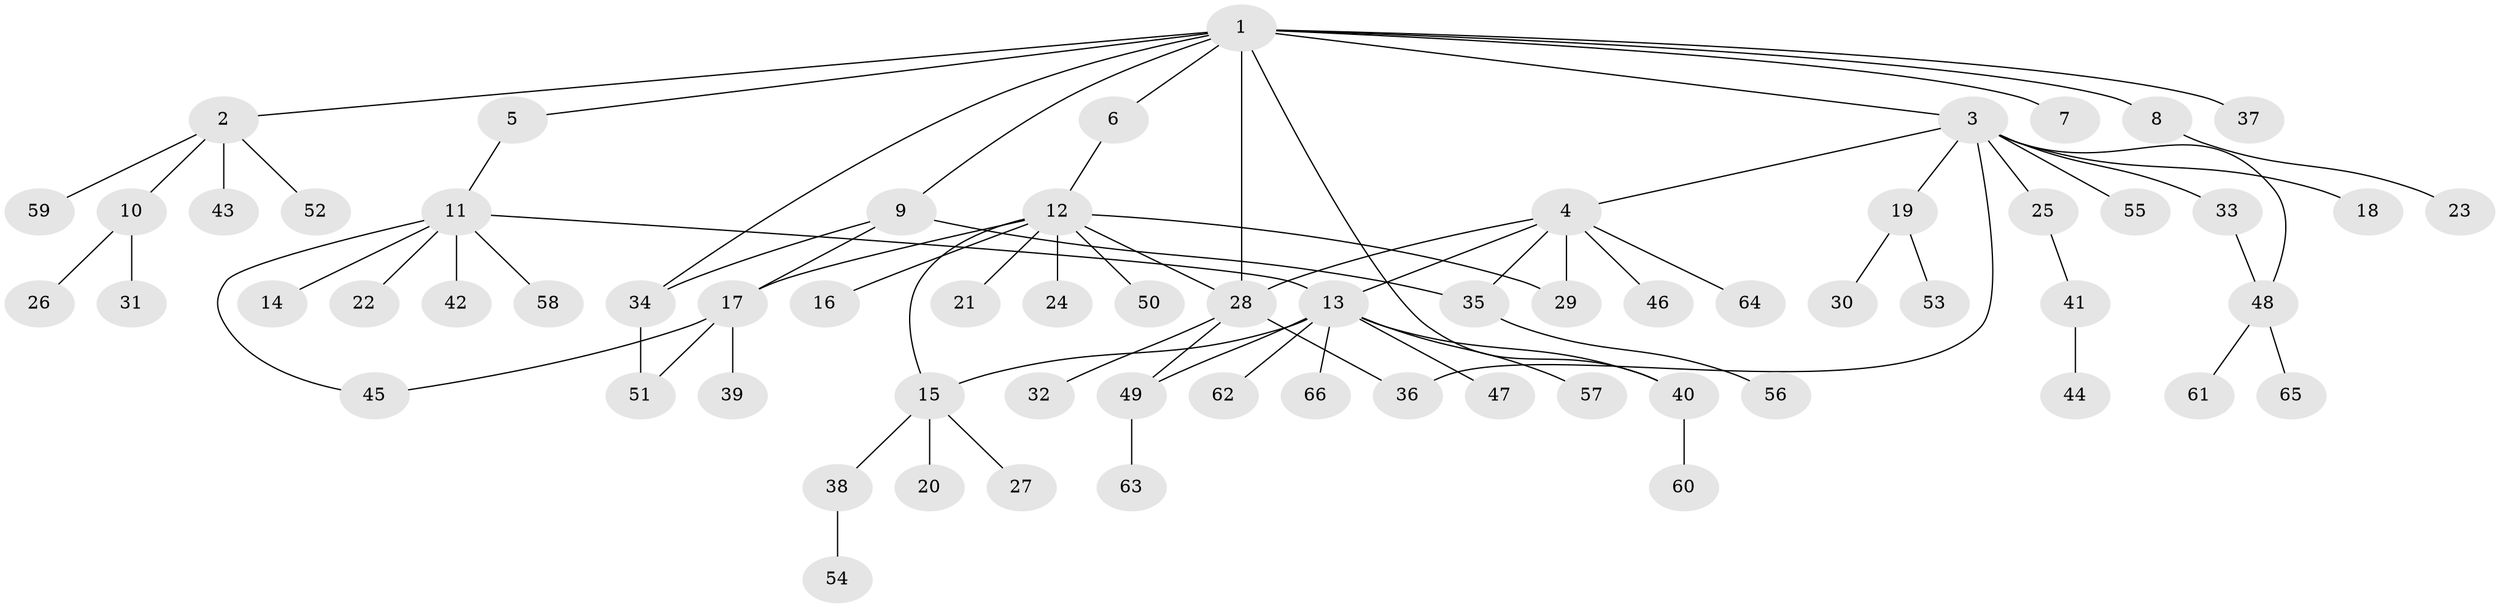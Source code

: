 // coarse degree distribution, {12: 0.02, 4: 0.06, 8: 0.04, 6: 0.04, 2: 0.22, 1: 0.54, 5: 0.02, 14: 0.02, 3: 0.04}
// Generated by graph-tools (version 1.1) at 2025/41/03/06/25 10:41:47]
// undirected, 66 vertices, 79 edges
graph export_dot {
graph [start="1"]
  node [color=gray90,style=filled];
  1;
  2;
  3;
  4;
  5;
  6;
  7;
  8;
  9;
  10;
  11;
  12;
  13;
  14;
  15;
  16;
  17;
  18;
  19;
  20;
  21;
  22;
  23;
  24;
  25;
  26;
  27;
  28;
  29;
  30;
  31;
  32;
  33;
  34;
  35;
  36;
  37;
  38;
  39;
  40;
  41;
  42;
  43;
  44;
  45;
  46;
  47;
  48;
  49;
  50;
  51;
  52;
  53;
  54;
  55;
  56;
  57;
  58;
  59;
  60;
  61;
  62;
  63;
  64;
  65;
  66;
  1 -- 2;
  1 -- 3;
  1 -- 5;
  1 -- 6;
  1 -- 7;
  1 -- 8;
  1 -- 9;
  1 -- 28;
  1 -- 34;
  1 -- 37;
  1 -- 40;
  2 -- 10;
  2 -- 43;
  2 -- 52;
  2 -- 59;
  3 -- 4;
  3 -- 18;
  3 -- 19;
  3 -- 25;
  3 -- 33;
  3 -- 36;
  3 -- 48;
  3 -- 55;
  4 -- 13;
  4 -- 28;
  4 -- 29;
  4 -- 35;
  4 -- 46;
  4 -- 64;
  5 -- 11;
  6 -- 12;
  8 -- 23;
  9 -- 17;
  9 -- 34;
  9 -- 35;
  10 -- 26;
  10 -- 31;
  11 -- 13;
  11 -- 14;
  11 -- 22;
  11 -- 42;
  11 -- 45;
  11 -- 58;
  12 -- 15;
  12 -- 16;
  12 -- 17;
  12 -- 21;
  12 -- 24;
  12 -- 28;
  12 -- 29;
  12 -- 50;
  13 -- 15;
  13 -- 40;
  13 -- 47;
  13 -- 49;
  13 -- 57;
  13 -- 62;
  13 -- 66;
  15 -- 20;
  15 -- 27;
  15 -- 38;
  17 -- 39;
  17 -- 45;
  17 -- 51;
  19 -- 30;
  19 -- 53;
  25 -- 41;
  28 -- 32;
  28 -- 36;
  28 -- 49;
  33 -- 48;
  34 -- 51;
  35 -- 56;
  38 -- 54;
  40 -- 60;
  41 -- 44;
  48 -- 61;
  48 -- 65;
  49 -- 63;
}
